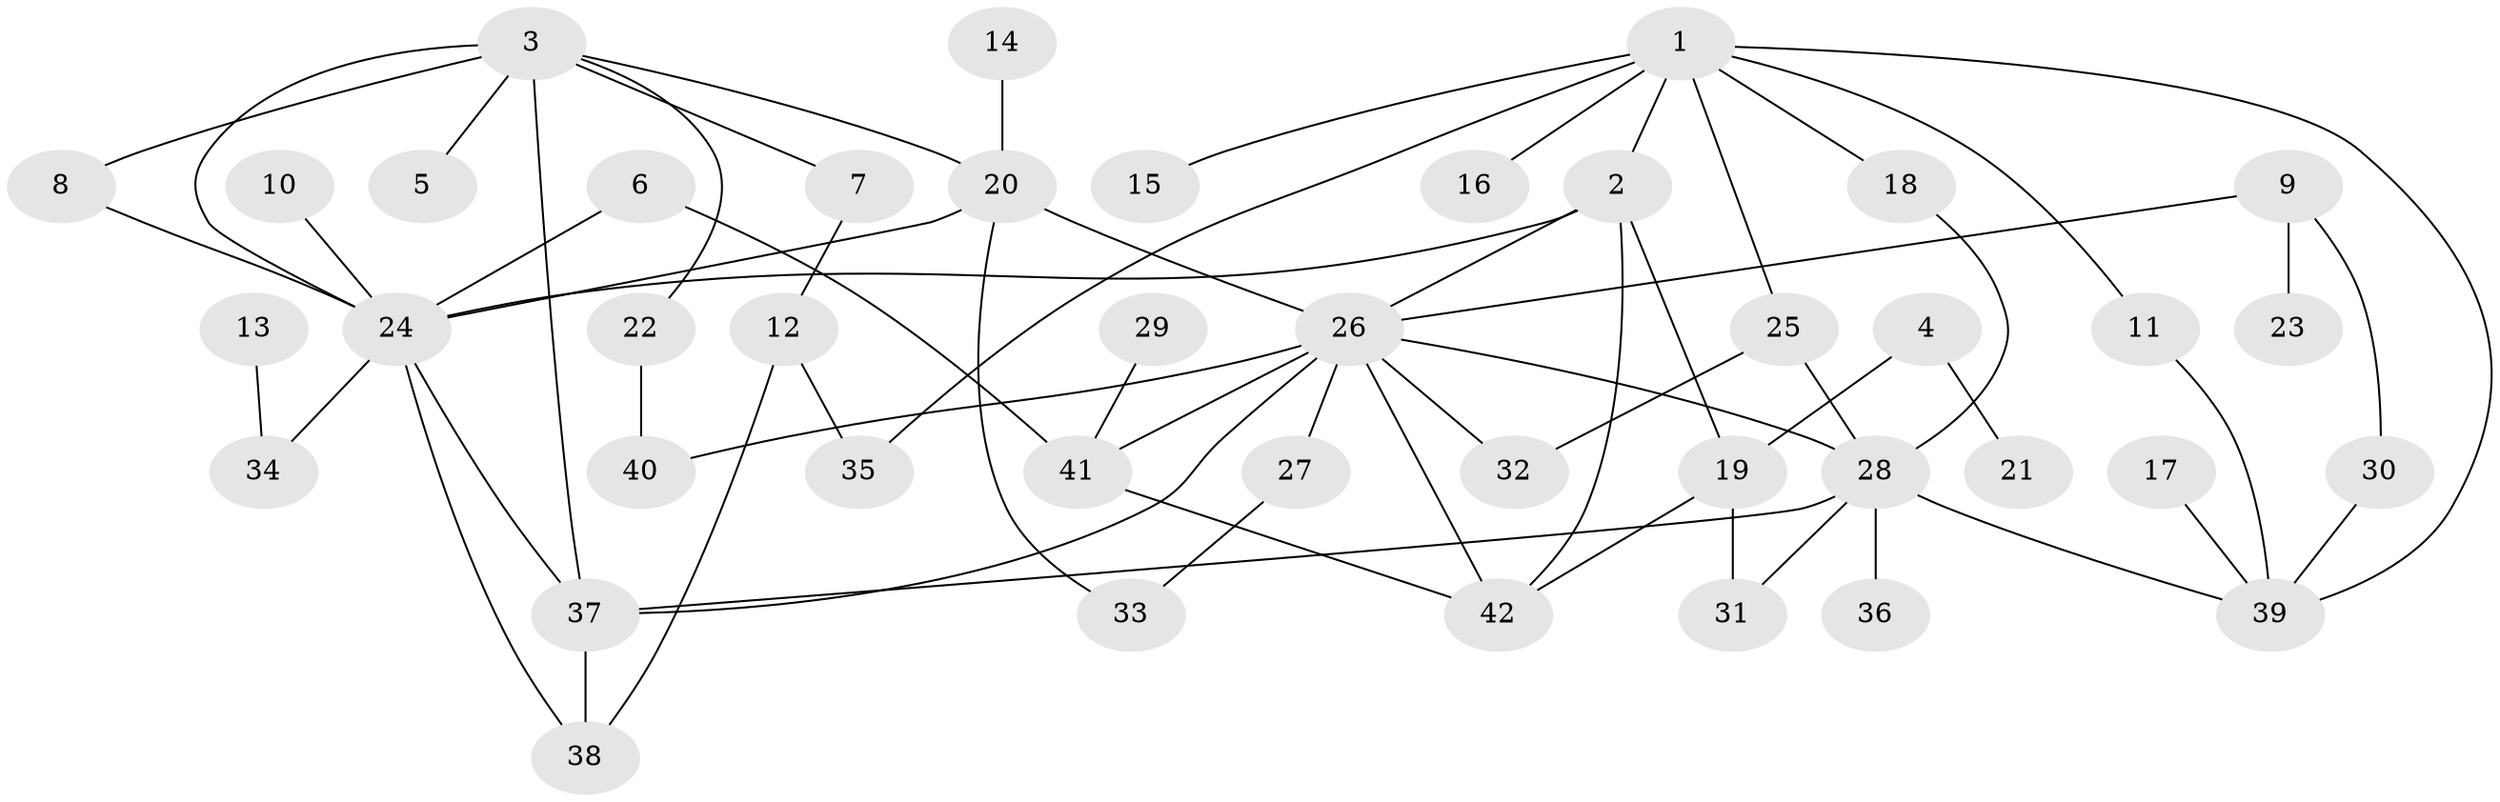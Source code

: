 // original degree distribution, {6: 0.05952380952380952, 4: 0.10714285714285714, 5: 0.047619047619047616, 3: 0.17857142857142858, 2: 0.3333333333333333, 1: 0.27380952380952384}
// Generated by graph-tools (version 1.1) at 2025/49/03/09/25 03:49:23]
// undirected, 42 vertices, 63 edges
graph export_dot {
graph [start="1"]
  node [color=gray90,style=filled];
  1;
  2;
  3;
  4;
  5;
  6;
  7;
  8;
  9;
  10;
  11;
  12;
  13;
  14;
  15;
  16;
  17;
  18;
  19;
  20;
  21;
  22;
  23;
  24;
  25;
  26;
  27;
  28;
  29;
  30;
  31;
  32;
  33;
  34;
  35;
  36;
  37;
  38;
  39;
  40;
  41;
  42;
  1 -- 2 [weight=1.0];
  1 -- 11 [weight=1.0];
  1 -- 15 [weight=1.0];
  1 -- 16 [weight=1.0];
  1 -- 18 [weight=1.0];
  1 -- 25 [weight=1.0];
  1 -- 35 [weight=1.0];
  1 -- 39 [weight=1.0];
  2 -- 19 [weight=1.0];
  2 -- 24 [weight=1.0];
  2 -- 26 [weight=1.0];
  2 -- 42 [weight=1.0];
  3 -- 5 [weight=1.0];
  3 -- 7 [weight=1.0];
  3 -- 8 [weight=1.0];
  3 -- 20 [weight=1.0];
  3 -- 22 [weight=1.0];
  3 -- 24 [weight=1.0];
  3 -- 37 [weight=1.0];
  4 -- 19 [weight=1.0];
  4 -- 21 [weight=1.0];
  6 -- 24 [weight=1.0];
  6 -- 41 [weight=1.0];
  7 -- 12 [weight=1.0];
  8 -- 24 [weight=1.0];
  9 -- 23 [weight=1.0];
  9 -- 26 [weight=1.0];
  9 -- 30 [weight=1.0];
  10 -- 24 [weight=1.0];
  11 -- 39 [weight=1.0];
  12 -- 35 [weight=1.0];
  12 -- 38 [weight=1.0];
  13 -- 34 [weight=1.0];
  14 -- 20 [weight=1.0];
  17 -- 39 [weight=1.0];
  18 -- 28 [weight=1.0];
  19 -- 31 [weight=1.0];
  19 -- 42 [weight=1.0];
  20 -- 24 [weight=1.0];
  20 -- 26 [weight=1.0];
  20 -- 33 [weight=1.0];
  22 -- 40 [weight=1.0];
  24 -- 34 [weight=1.0];
  24 -- 37 [weight=1.0];
  24 -- 38 [weight=1.0];
  25 -- 28 [weight=1.0];
  25 -- 32 [weight=1.0];
  26 -- 27 [weight=1.0];
  26 -- 28 [weight=1.0];
  26 -- 32 [weight=1.0];
  26 -- 37 [weight=1.0];
  26 -- 40 [weight=1.0];
  26 -- 41 [weight=1.0];
  26 -- 42 [weight=1.0];
  27 -- 33 [weight=1.0];
  28 -- 31 [weight=1.0];
  28 -- 36 [weight=1.0];
  28 -- 37 [weight=1.0];
  28 -- 39 [weight=1.0];
  29 -- 41 [weight=1.0];
  30 -- 39 [weight=1.0];
  37 -- 38 [weight=1.0];
  41 -- 42 [weight=1.0];
}
